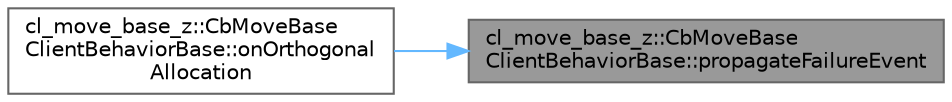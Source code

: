 digraph "cl_move_base_z::CbMoveBaseClientBehaviorBase::propagateFailureEvent"
{
 // LATEX_PDF_SIZE
  bgcolor="transparent";
  edge [fontname=Helvetica,fontsize=10,labelfontname=Helvetica,labelfontsize=10];
  node [fontname=Helvetica,fontsize=10,shape=box,height=0.2,width=0.4];
  rankdir="RL";
  Node1 [label="cl_move_base_z::CbMoveBase\lClientBehaviorBase::propagateFailureEvent",height=0.2,width=0.4,color="gray40", fillcolor="grey60", style="filled", fontcolor="black",tooltip=" "];
  Node1 -> Node2 [dir="back",color="steelblue1",style="solid"];
  Node2 [label="cl_move_base_z::CbMoveBase\lClientBehaviorBase::onOrthogonal\lAllocation",height=0.2,width=0.4,color="grey40", fillcolor="white", style="filled",URL="$classcl__move__base__z_1_1CbMoveBaseClientBehaviorBase.html#ae9e4d5856a88c367edd755cdd00b377f",tooltip=" "];
}

